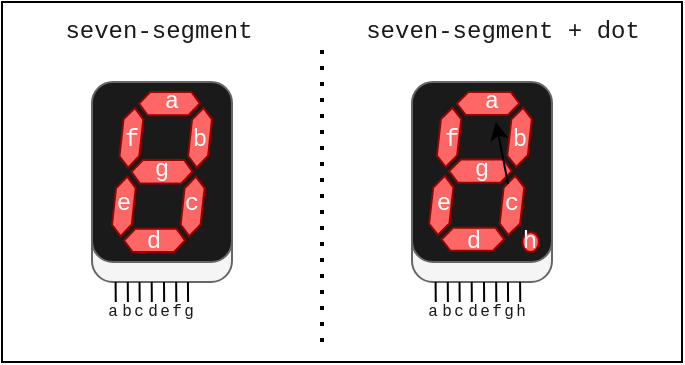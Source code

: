 <mxfile>
    <diagram id="Yp-ViVtBDAhMEWTZbXII" name="Page-1">
        <mxGraphModel dx="560" dy="2113" grid="1" gridSize="10" guides="1" tooltips="1" connect="1" arrows="1" fold="1" page="1" pageScale="1" pageWidth="850" pageHeight="1100" math="0" shadow="0">
            <root>
                <mxCell id="0"/>
                <mxCell id="1" parent="0"/>
                <mxCell id="149" value="" style="rounded=0;whiteSpace=wrap;html=1;labelBackgroundColor=#E6E6E6;fontFamily=Courier New;fontSize=12;" vertex="1" parent="1">
                    <mxGeometry width="340" height="180" as="geometry"/>
                </mxCell>
                <mxCell id="150" value="seven-segment" style="text;html=1;align=center;verticalAlign=middle;resizable=0;points=[];autosize=1;strokeColor=none;fillColor=none;fontSize=12;fontFamily=Courier New;fontColor=#1A1A1A;" vertex="1" parent="1">
                    <mxGeometry x="17.5" width="120" height="30" as="geometry"/>
                </mxCell>
                <mxCell id="151" value="seven-segment + dot" style="text;html=1;align=center;verticalAlign=middle;resizable=0;points=[];autosize=1;strokeColor=none;fillColor=none;fontSize=12;fontFamily=Courier New;fontColor=#1A1A1A;" vertex="1" parent="1">
                    <mxGeometry x="170" width="160" height="30" as="geometry"/>
                </mxCell>
                <mxCell id="152" value="" style="group" vertex="1" connectable="0" parent="1">
                    <mxGeometry x="200" y="40" width="75" height="124" as="geometry"/>
                </mxCell>
                <mxCell id="50" value="" style="rounded=1;whiteSpace=wrap;html=1;fillColor=#f5f5f5;fontColor=#333333;strokeColor=#666666;" vertex="1" parent="152">
                    <mxGeometry x="5" y="10" width="70" height="90" as="geometry"/>
                </mxCell>
                <mxCell id="51" value="" style="rounded=1;whiteSpace=wrap;html=1;fillColor=#1A1A1A;fontColor=#333333;strokeColor=#666666;" vertex="1" parent="152">
                    <mxGeometry x="5" width="70" height="90" as="geometry"/>
                </mxCell>
                <mxCell id="60" value="" style="endArrow=none;html=1;fontFamily=Courier New;fontColor=#FFFFFF;" edge="1" parent="152">
                    <mxGeometry width="50" height="50" relative="1" as="geometry">
                        <mxPoint x="16.88" y="110" as="sourcePoint"/>
                        <mxPoint x="16.8" y="100" as="targetPoint"/>
                    </mxGeometry>
                </mxCell>
                <mxCell id="61" value="" style="endArrow=none;html=1;fontFamily=Courier New;fontColor=#FFFFFF;" edge="1" parent="152">
                    <mxGeometry width="50" height="50" relative="1" as="geometry">
                        <mxPoint x="22.96" y="110" as="sourcePoint"/>
                        <mxPoint x="22.88" y="100" as="targetPoint"/>
                    </mxGeometry>
                </mxCell>
                <mxCell id="62" value="" style="endArrow=none;html=1;fontFamily=Courier New;fontColor=#FFFFFF;" edge="1" parent="152">
                    <mxGeometry width="50" height="50" relative="1" as="geometry">
                        <mxPoint x="28.84" y="110" as="sourcePoint"/>
                        <mxPoint x="28.76" y="100" as="targetPoint"/>
                    </mxGeometry>
                </mxCell>
                <mxCell id="63" value="" style="endArrow=none;html=1;fontFamily=Courier New;fontColor=#FFFFFF;" edge="1" parent="152">
                    <mxGeometry width="50" height="50" relative="1" as="geometry">
                        <mxPoint x="34.92" y="110" as="sourcePoint"/>
                        <mxPoint x="34.84" y="100" as="targetPoint"/>
                    </mxGeometry>
                </mxCell>
                <mxCell id="64" value="" style="endArrow=none;html=1;fontFamily=Courier New;fontColor=#FFFFFF;" edge="1" parent="152">
                    <mxGeometry width="50" height="50" relative="1" as="geometry">
                        <mxPoint x="41.08" y="110" as="sourcePoint"/>
                        <mxPoint x="41" y="100" as="targetPoint"/>
                    </mxGeometry>
                </mxCell>
                <mxCell id="65" value="" style="endArrow=none;html=1;fontFamily=Courier New;fontColor=#FFFFFF;" edge="1" parent="152">
                    <mxGeometry width="50" height="50" relative="1" as="geometry">
                        <mxPoint x="47.16" y="110" as="sourcePoint"/>
                        <mxPoint x="47.08" y="100" as="targetPoint"/>
                    </mxGeometry>
                </mxCell>
                <mxCell id="66" value="" style="endArrow=none;html=1;fontFamily=Courier New;fontColor=#FFFFFF;" edge="1" parent="152">
                    <mxGeometry width="50" height="50" relative="1" as="geometry">
                        <mxPoint x="53.04" y="110" as="sourcePoint"/>
                        <mxPoint x="52.96" y="100" as="targetPoint"/>
                    </mxGeometry>
                </mxCell>
                <mxCell id="67" value="" style="endArrow=none;html=1;fontFamily=Courier New;fontColor=#FFFFFF;" edge="1" parent="152">
                    <mxGeometry width="50" height="50" relative="1" as="geometry">
                        <mxPoint x="59.12" y="110" as="sourcePoint"/>
                        <mxPoint x="59.04" y="100" as="targetPoint"/>
                    </mxGeometry>
                </mxCell>
                <mxCell id="68" value="a" style="text;html=1;align=center;verticalAlign=middle;resizable=0;points=[];autosize=1;strokeColor=none;fillColor=none;fontSize=8;fontFamily=Courier New;fontColor=#1A1A1A;" vertex="1" parent="152">
                    <mxGeometry y="104" width="30" height="20" as="geometry"/>
                </mxCell>
                <mxCell id="69" value="b" style="text;html=1;align=center;verticalAlign=middle;resizable=0;points=[];autosize=1;strokeColor=none;fillColor=none;fontSize=8;fontFamily=Courier New;fontColor=#1A1A1A;" vertex="1" parent="152">
                    <mxGeometry x="7" y="104" width="30" height="20" as="geometry"/>
                </mxCell>
                <mxCell id="70" value="c" style="text;html=1;align=center;verticalAlign=middle;resizable=0;points=[];autosize=1;strokeColor=none;fillColor=none;fontSize=8;fontFamily=Courier New;fontColor=#1A1A1A;" vertex="1" parent="152">
                    <mxGeometry x="13" y="104" width="30" height="20" as="geometry"/>
                </mxCell>
                <mxCell id="71" value="d" style="text;html=1;align=center;verticalAlign=middle;resizable=0;points=[];autosize=1;strokeColor=none;fillColor=none;fontSize=8;fontFamily=Courier New;fontColor=#1A1A1A;" vertex="1" parent="152">
                    <mxGeometry x="20" y="104" width="30" height="20" as="geometry"/>
                </mxCell>
                <mxCell id="72" value="e" style="text;html=1;align=center;verticalAlign=middle;resizable=0;points=[];autosize=1;strokeColor=none;fillColor=none;fontSize=8;fontFamily=Courier New;fontColor=#1A1A1A;" vertex="1" parent="152">
                    <mxGeometry x="26" y="104" width="30" height="20" as="geometry"/>
                </mxCell>
                <mxCell id="73" value="f" style="text;html=1;align=center;verticalAlign=middle;resizable=0;points=[];autosize=1;strokeColor=none;fillColor=none;fontSize=8;fontFamily=Courier New;fontColor=#1A1A1A;" vertex="1" parent="152">
                    <mxGeometry x="32" y="104" width="30" height="20" as="geometry"/>
                </mxCell>
                <mxCell id="74" value="g" style="text;html=1;align=center;verticalAlign=middle;resizable=0;points=[];autosize=1;strokeColor=none;fillColor=none;fontSize=8;fontFamily=Courier New;fontColor=#1A1A1A;" vertex="1" parent="152">
                    <mxGeometry x="38" y="104" width="30" height="20" as="geometry"/>
                </mxCell>
                <mxCell id="75" value="h" style="text;html=1;align=center;verticalAlign=middle;resizable=0;points=[];autosize=1;strokeColor=none;fillColor=none;fontSize=8;fontFamily=Courier New;fontColor=#1A1A1A;" vertex="1" parent="152">
                    <mxGeometry x="44" y="104" width="30" height="20" as="geometry"/>
                </mxCell>
                <mxCell id="7" value="" style="verticalLabelPosition=bottom;shadow=0;dashed=0;align=center;html=1;verticalAlign=top;shape=mxgraph.electrical.opto_electronics.7_segment_display_with_dp;pointerEvents=1;rounded=0;fillColor=#FF6666;strokeColor=#990000;" vertex="1" parent="152">
                    <mxGeometry x="13.55" y="5" width="54.9" height="80" as="geometry"/>
                </mxCell>
                <mxCell id="53" value="a" style="text;html=1;align=center;verticalAlign=middle;whiteSpace=wrap;rounded=0;fontFamily=Courier New;fontColor=#FFFFFF;" vertex="1" parent="152">
                    <mxGeometry x="35" width="20" height="20" as="geometry"/>
                </mxCell>
                <mxCell id="54" value="b" style="text;html=1;align=center;verticalAlign=middle;whiteSpace=wrap;rounded=0;fontFamily=Courier New;fontColor=#FFFFFF;" vertex="1" parent="152">
                    <mxGeometry x="49" y="19" width="20" height="20" as="geometry"/>
                </mxCell>
                <mxCell id="139" value="" style="edgeStyle=none;html=1;fontFamily=Courier New;fontSize=12;fontColor=#9999FF;" edge="1" parent="152" source="55" target="53">
                    <mxGeometry relative="1" as="geometry"/>
                </mxCell>
                <mxCell id="55" value="c" style="text;html=1;align=center;verticalAlign=middle;whiteSpace=wrap;rounded=0;fontFamily=Courier New;fontColor=#FFFFFF;" vertex="1" parent="152">
                    <mxGeometry x="45" y="51" width="20" height="20" as="geometry"/>
                </mxCell>
                <mxCell id="56" value="d" style="text;html=1;align=center;verticalAlign=middle;whiteSpace=wrap;rounded=0;fontFamily=Courier New;fontColor=#FFFFFF;" vertex="1" parent="152">
                    <mxGeometry x="26" y="70" width="20" height="20" as="geometry"/>
                </mxCell>
                <mxCell id="57" value="e" style="text;html=1;align=center;verticalAlign=middle;whiteSpace=wrap;rounded=0;fontFamily=Courier New;fontColor=#FFFFFF;" vertex="1" parent="152">
                    <mxGeometry x="11" y="51" width="20" height="20" as="geometry"/>
                </mxCell>
                <mxCell id="58" value="f" style="text;html=1;align=center;verticalAlign=middle;whiteSpace=wrap;rounded=0;fontFamily=Courier New;fontColor=#FFFFFF;" vertex="1" parent="152">
                    <mxGeometry x="15" y="19" width="20" height="20" as="geometry"/>
                </mxCell>
                <mxCell id="59" value="g" style="text;html=1;align=center;verticalAlign=middle;whiteSpace=wrap;rounded=0;fontFamily=Courier New;fontColor=#FFFFFF;" vertex="1" parent="152">
                    <mxGeometry x="30" y="34" width="20" height="20" as="geometry"/>
                </mxCell>
                <mxCell id="76" value="h" style="text;html=1;align=center;verticalAlign=middle;whiteSpace=wrap;rounded=0;fontFamily=Courier New;fontColor=#FFFFFF;fontSize=12;" vertex="1" parent="152">
                    <mxGeometry x="54" y="70" width="20" height="20" as="geometry"/>
                </mxCell>
                <mxCell id="153" value="" style="group" vertex="1" connectable="0" parent="1">
                    <mxGeometry x="40" y="40" width="75" height="124" as="geometry"/>
                </mxCell>
                <mxCell id="3" value="" style="rounded=1;whiteSpace=wrap;html=1;fillColor=#f5f5f5;fontColor=#333333;strokeColor=#666666;" vertex="1" parent="153">
                    <mxGeometry x="5" y="10" width="70" height="90" as="geometry"/>
                </mxCell>
                <mxCell id="9" value="" style="rounded=1;whiteSpace=wrap;html=1;fillColor=#1A1A1A;fontColor=#333333;strokeColor=#666666;" vertex="1" parent="153">
                    <mxGeometry x="5" width="70" height="90" as="geometry"/>
                </mxCell>
                <mxCell id="6" value="" style="verticalLabelPosition=bottom;shadow=0;dashed=0;align=center;html=1;verticalAlign=top;shape=mxgraph.electrical.opto_electronics.7_segment_display;pointerEvents=1;fillColor=#FF6666;strokeColor=#990000;" vertex="1" parent="153">
                    <mxGeometry x="15" y="5" width="50" height="80" as="geometry"/>
                </mxCell>
                <mxCell id="14" value="a" style="text;html=1;align=center;verticalAlign=middle;whiteSpace=wrap;rounded=0;fontFamily=Courier New;fontColor=#FFFFFF;" vertex="1" parent="153">
                    <mxGeometry x="35" width="20" height="20" as="geometry"/>
                </mxCell>
                <mxCell id="15" value="b" style="text;html=1;align=center;verticalAlign=middle;whiteSpace=wrap;rounded=0;fontFamily=Courier New;fontColor=#FFFFFF;" vertex="1" parent="153">
                    <mxGeometry x="49" y="19" width="20" height="20" as="geometry"/>
                </mxCell>
                <mxCell id="16" value="c" style="text;html=1;align=center;verticalAlign=middle;whiteSpace=wrap;rounded=0;fontFamily=Courier New;fontColor=#FFFFFF;" vertex="1" parent="153">
                    <mxGeometry x="45" y="51" width="20" height="20" as="geometry"/>
                </mxCell>
                <mxCell id="17" value="d" style="text;html=1;align=center;verticalAlign=middle;whiteSpace=wrap;rounded=0;fontFamily=Courier New;fontColor=#FFFFFF;" vertex="1" parent="153">
                    <mxGeometry x="26" y="70" width="20" height="20" as="geometry"/>
                </mxCell>
                <mxCell id="18" value="e" style="text;html=1;align=center;verticalAlign=middle;whiteSpace=wrap;rounded=0;fontFamily=Courier New;fontColor=#FFFFFF;" vertex="1" parent="153">
                    <mxGeometry x="11" y="51" width="20" height="20" as="geometry"/>
                </mxCell>
                <mxCell id="19" value="f" style="text;html=1;align=center;verticalAlign=middle;whiteSpace=wrap;rounded=0;fontFamily=Courier New;fontColor=#FFFFFF;" vertex="1" parent="153">
                    <mxGeometry x="15" y="19" width="20" height="20" as="geometry"/>
                </mxCell>
                <mxCell id="20" value="g" style="text;html=1;align=center;verticalAlign=middle;whiteSpace=wrap;rounded=0;fontFamily=Courier New;fontColor=#FFFFFF;" vertex="1" parent="153">
                    <mxGeometry x="30" y="34" width="20" height="20" as="geometry"/>
                </mxCell>
                <mxCell id="32" value="" style="endArrow=none;html=1;fontFamily=Courier New;fontColor=#FFFFFF;" edge="1" parent="153">
                    <mxGeometry width="50" height="50" relative="1" as="geometry">
                        <mxPoint x="16.88" y="110" as="sourcePoint"/>
                        <mxPoint x="16.8" y="100" as="targetPoint"/>
                    </mxGeometry>
                </mxCell>
                <mxCell id="33" value="" style="endArrow=none;html=1;fontFamily=Courier New;fontColor=#FFFFFF;" edge="1" parent="153">
                    <mxGeometry width="50" height="50" relative="1" as="geometry">
                        <mxPoint x="22.96" y="110" as="sourcePoint"/>
                        <mxPoint x="22.88" y="100" as="targetPoint"/>
                    </mxGeometry>
                </mxCell>
                <mxCell id="34" value="" style="endArrow=none;html=1;fontFamily=Courier New;fontColor=#FFFFFF;" edge="1" parent="153">
                    <mxGeometry width="50" height="50" relative="1" as="geometry">
                        <mxPoint x="28.84" y="110" as="sourcePoint"/>
                        <mxPoint x="28.76" y="100" as="targetPoint"/>
                    </mxGeometry>
                </mxCell>
                <mxCell id="35" value="" style="endArrow=none;html=1;fontFamily=Courier New;fontColor=#FFFFFF;" edge="1" parent="153">
                    <mxGeometry width="50" height="50" relative="1" as="geometry">
                        <mxPoint x="34.92" y="110" as="sourcePoint"/>
                        <mxPoint x="34.84" y="100" as="targetPoint"/>
                    </mxGeometry>
                </mxCell>
                <mxCell id="36" value="" style="endArrow=none;html=1;fontFamily=Courier New;fontColor=#FFFFFF;" edge="1" parent="153">
                    <mxGeometry width="50" height="50" relative="1" as="geometry">
                        <mxPoint x="41.08" y="110" as="sourcePoint"/>
                        <mxPoint x="41.0" y="100" as="targetPoint"/>
                    </mxGeometry>
                </mxCell>
                <mxCell id="37" value="" style="endArrow=none;html=1;fontFamily=Courier New;fontColor=#FFFFFF;" edge="1" parent="153">
                    <mxGeometry width="50" height="50" relative="1" as="geometry">
                        <mxPoint x="47.16" y="110" as="sourcePoint"/>
                        <mxPoint x="47.08" y="100" as="targetPoint"/>
                    </mxGeometry>
                </mxCell>
                <mxCell id="38" value="" style="endArrow=none;html=1;fontFamily=Courier New;fontColor=#FFFFFF;" edge="1" parent="153">
                    <mxGeometry width="50" height="50" relative="1" as="geometry">
                        <mxPoint x="53.04" y="110" as="sourcePoint"/>
                        <mxPoint x="52.96" y="100" as="targetPoint"/>
                    </mxGeometry>
                </mxCell>
                <mxCell id="42" value="a" style="text;html=1;align=center;verticalAlign=middle;resizable=0;points=[];autosize=1;strokeColor=none;fillColor=none;fontSize=8;fontFamily=Courier New;fontColor=#1A1A1A;" vertex="1" parent="153">
                    <mxGeometry y="104" width="30" height="20" as="geometry"/>
                </mxCell>
                <mxCell id="43" value="b" style="text;html=1;align=center;verticalAlign=middle;resizable=0;points=[];autosize=1;strokeColor=none;fillColor=none;fontSize=8;fontFamily=Courier New;fontColor=#1A1A1A;" vertex="1" parent="153">
                    <mxGeometry x="7" y="104" width="30" height="20" as="geometry"/>
                </mxCell>
                <mxCell id="44" value="c" style="text;html=1;align=center;verticalAlign=middle;resizable=0;points=[];autosize=1;strokeColor=none;fillColor=none;fontSize=8;fontFamily=Courier New;fontColor=#1A1A1A;" vertex="1" parent="153">
                    <mxGeometry x="13" y="104" width="30" height="20" as="geometry"/>
                </mxCell>
                <mxCell id="45" value="d" style="text;html=1;align=center;verticalAlign=middle;resizable=0;points=[];autosize=1;strokeColor=none;fillColor=none;fontSize=8;fontFamily=Courier New;fontColor=#1A1A1A;" vertex="1" parent="153">
                    <mxGeometry x="20" y="104" width="30" height="20" as="geometry"/>
                </mxCell>
                <mxCell id="46" value="e" style="text;html=1;align=center;verticalAlign=middle;resizable=0;points=[];autosize=1;strokeColor=none;fillColor=none;fontSize=8;fontFamily=Courier New;fontColor=#1A1A1A;" vertex="1" parent="153">
                    <mxGeometry x="26" y="104" width="30" height="20" as="geometry"/>
                </mxCell>
                <mxCell id="47" value="f" style="text;html=1;align=center;verticalAlign=middle;resizable=0;points=[];autosize=1;strokeColor=none;fillColor=none;fontSize=8;fontFamily=Courier New;fontColor=#1A1A1A;" vertex="1" parent="153">
                    <mxGeometry x="32" y="104" width="30" height="20" as="geometry"/>
                </mxCell>
                <mxCell id="48" value="g" style="text;html=1;align=center;verticalAlign=middle;resizable=0;points=[];autosize=1;strokeColor=none;fillColor=none;fontSize=8;fontFamily=Courier New;fontColor=#1A1A1A;" vertex="1" parent="153">
                    <mxGeometry x="38" y="104" width="30" height="20" as="geometry"/>
                </mxCell>
                <mxCell id="155" value="" style="endArrow=none;dashed=1;html=1;dashPattern=1 3;strokeWidth=2;fontFamily=Courier New;fontSize=13;fontColor=none;" edge="1" parent="1">
                    <mxGeometry width="50" height="50" relative="1" as="geometry">
                        <mxPoint x="160" y="170" as="sourcePoint"/>
                        <mxPoint x="160" y="20" as="targetPoint"/>
                    </mxGeometry>
                </mxCell>
            </root>
        </mxGraphModel>
    </diagram>
</mxfile>